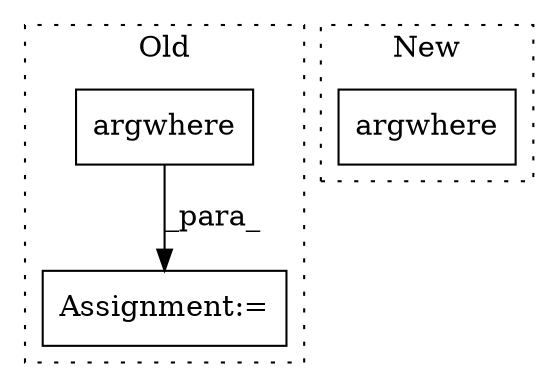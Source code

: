 digraph G {
subgraph cluster0 {
1 [label="argwhere" a="32" s="7355,7368" l="9,1" shape="box"];
3 [label="Assignment:=" a="7" s="7348" l="1" shape="box"];
label = "Old";
style="dotted";
}
subgraph cluster1 {
2 [label="argwhere" a="32" s="6775,6853" l="9,1" shape="box"];
label = "New";
style="dotted";
}
1 -> 3 [label="_para_"];
}